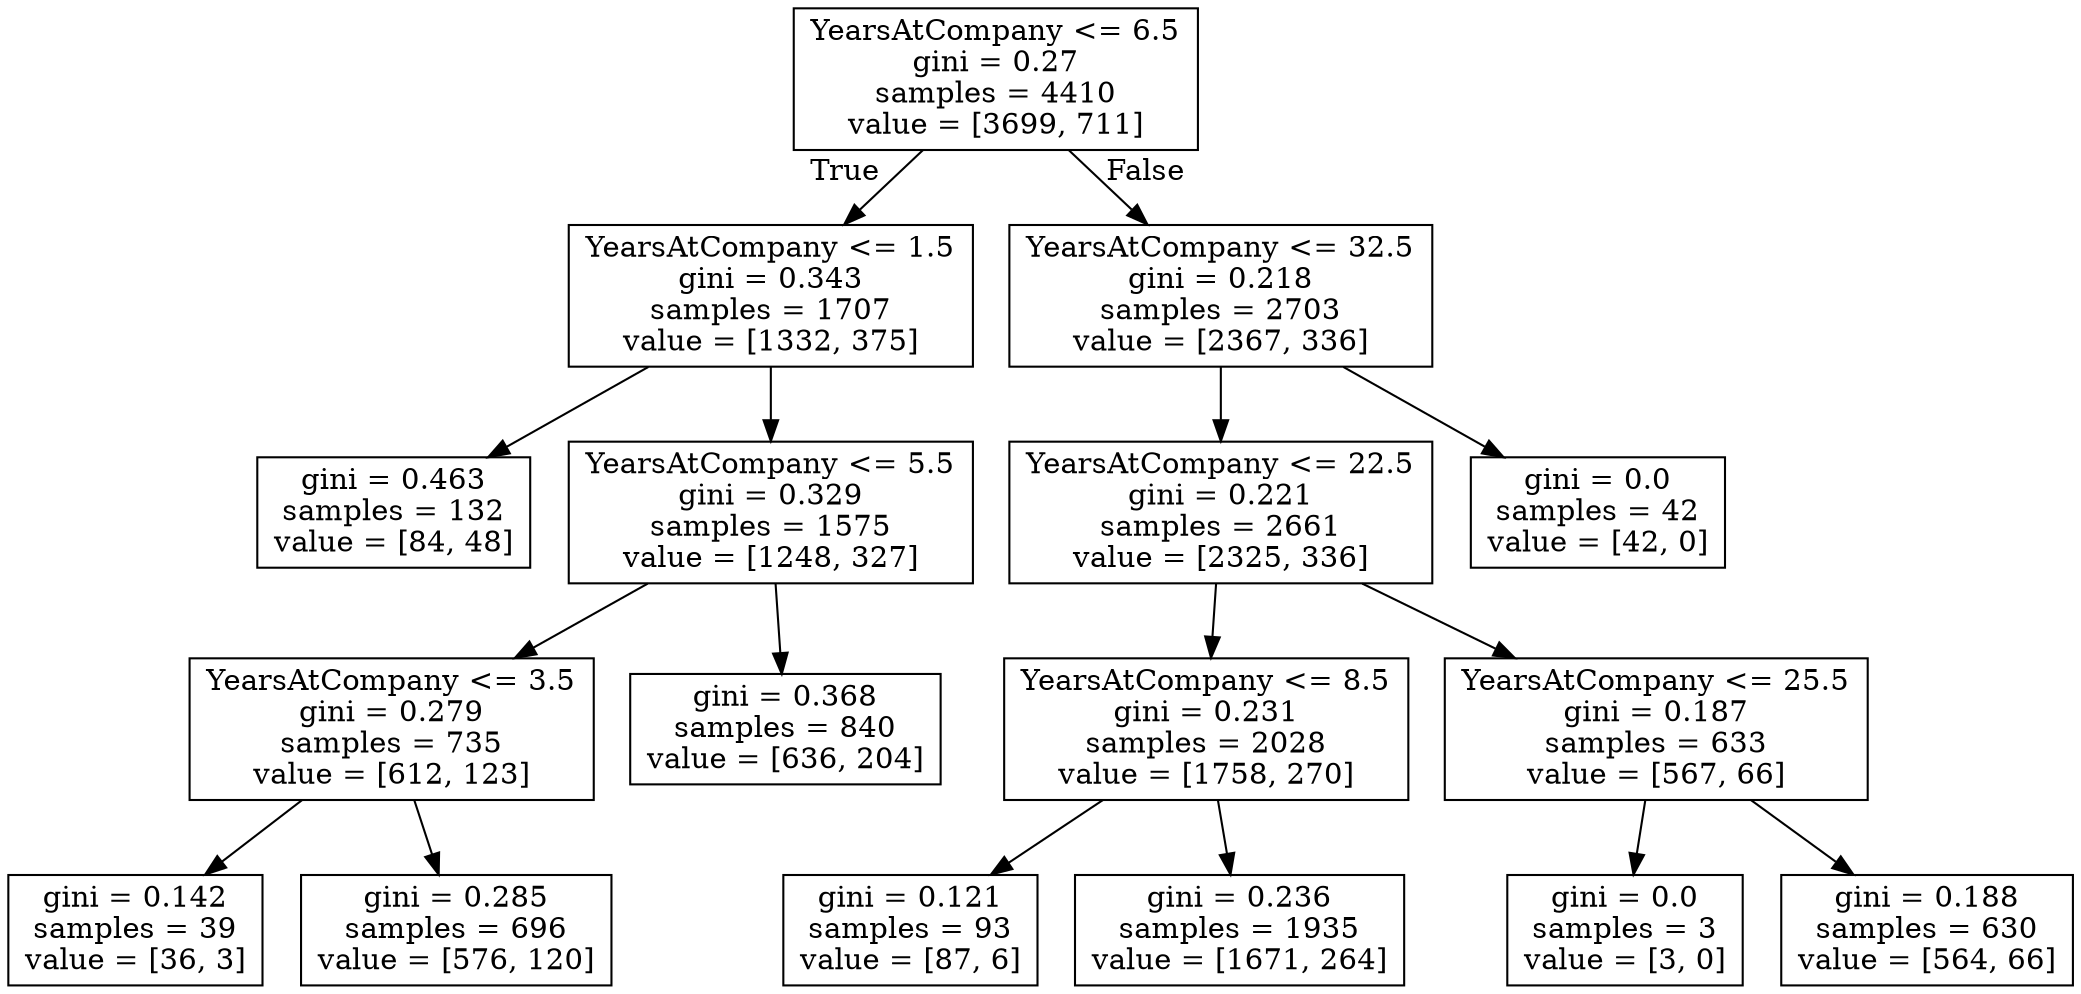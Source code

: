 digraph Tree {
node [shape=box] ;
0 [label="YearsAtCompany <= 6.5\ngini = 0.27\nsamples = 4410\nvalue = [3699, 711]"] ;
1 [label="YearsAtCompany <= 1.5\ngini = 0.343\nsamples = 1707\nvalue = [1332, 375]"] ;
0 -> 1 [labeldistance=2.5, labelangle=45, headlabel="True"] ;
2 [label="gini = 0.463\nsamples = 132\nvalue = [84, 48]"] ;
1 -> 2 ;
3 [label="YearsAtCompany <= 5.5\ngini = 0.329\nsamples = 1575\nvalue = [1248, 327]"] ;
1 -> 3 ;
4 [label="YearsAtCompany <= 3.5\ngini = 0.279\nsamples = 735\nvalue = [612, 123]"] ;
3 -> 4 ;
5 [label="gini = 0.142\nsamples = 39\nvalue = [36, 3]"] ;
4 -> 5 ;
6 [label="gini = 0.285\nsamples = 696\nvalue = [576, 120]"] ;
4 -> 6 ;
7 [label="gini = 0.368\nsamples = 840\nvalue = [636, 204]"] ;
3 -> 7 ;
8 [label="YearsAtCompany <= 32.5\ngini = 0.218\nsamples = 2703\nvalue = [2367, 336]"] ;
0 -> 8 [labeldistance=2.5, labelangle=-45, headlabel="False"] ;
9 [label="YearsAtCompany <= 22.5\ngini = 0.221\nsamples = 2661\nvalue = [2325, 336]"] ;
8 -> 9 ;
10 [label="YearsAtCompany <= 8.5\ngini = 0.231\nsamples = 2028\nvalue = [1758, 270]"] ;
9 -> 10 ;
11 [label="gini = 0.121\nsamples = 93\nvalue = [87, 6]"] ;
10 -> 11 ;
12 [label="gini = 0.236\nsamples = 1935\nvalue = [1671, 264]"] ;
10 -> 12 ;
13 [label="YearsAtCompany <= 25.5\ngini = 0.187\nsamples = 633\nvalue = [567, 66]"] ;
9 -> 13 ;
14 [label="gini = 0.0\nsamples = 3\nvalue = [3, 0]"] ;
13 -> 14 ;
15 [label="gini = 0.188\nsamples = 630\nvalue = [564, 66]"] ;
13 -> 15 ;
16 [label="gini = 0.0\nsamples = 42\nvalue = [42, 0]"] ;
8 -> 16 ;
}